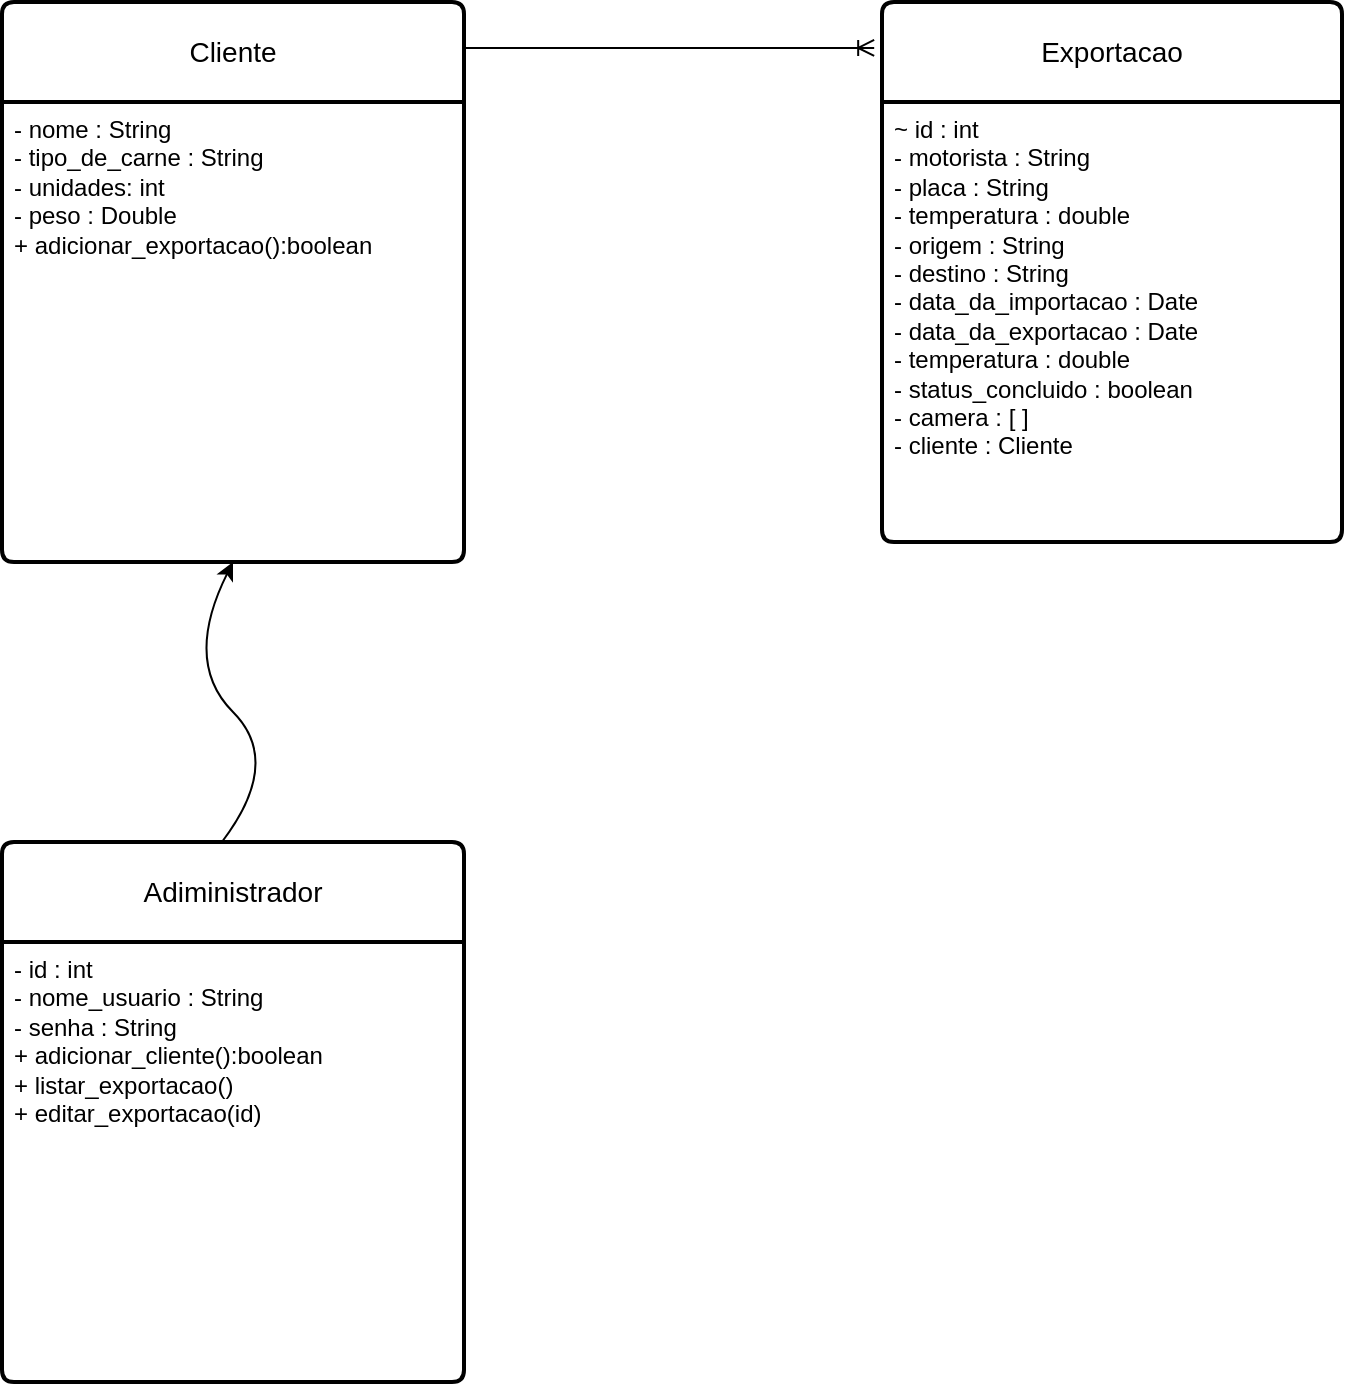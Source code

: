 <mxfile version="27.1.6">
  <diagram id="O7HJfOl3aAP-LGKxII7N" name="Página-1">
    <mxGraphModel dx="868" dy="471" grid="1" gridSize="10" guides="1" tooltips="1" connect="1" arrows="1" fold="1" page="1" pageScale="1" pageWidth="827" pageHeight="1169" math="0" shadow="0">
      <root>
        <mxCell id="0" />
        <mxCell id="1" parent="0" />
        <mxCell id="s-4y7A2X8yGY4CUi8by4-1" value="Cliente" style="swimlane;childLayout=stackLayout;horizontal=1;startSize=50;horizontalStack=0;rounded=1;fontSize=14;fontStyle=0;strokeWidth=2;resizeParent=0;resizeLast=1;shadow=0;dashed=0;align=center;arcSize=4;whiteSpace=wrap;html=1;" vertex="1" parent="1">
          <mxGeometry x="40" y="400" width="231" height="280" as="geometry" />
        </mxCell>
        <mxCell id="s-4y7A2X8yGY4CUi8by4-2" value="&lt;div&gt;- nome : String&lt;/div&gt;&lt;div&gt;- tipo_de_carne : String&lt;/div&gt;&lt;div&gt;- unidades: int&lt;/div&gt;&lt;div&gt;- peso : Double&lt;/div&gt;&lt;div&gt;+ adicionar_exportacao():boolean&lt;/div&gt;&lt;div&gt;&lt;br&gt;&lt;/div&gt;" style="align=left;strokeColor=none;fillColor=none;spacingLeft=4;spacingRight=4;fontSize=12;verticalAlign=top;resizable=0;rotatable=0;part=1;html=1;whiteSpace=wrap;" vertex="1" parent="s-4y7A2X8yGY4CUi8by4-1">
          <mxGeometry y="50" width="231" height="230" as="geometry" />
        </mxCell>
        <mxCell id="s-4y7A2X8yGY4CUi8by4-3" value="Adiministrador" style="swimlane;childLayout=stackLayout;horizontal=1;startSize=50;horizontalStack=0;rounded=1;fontSize=14;fontStyle=0;strokeWidth=2;resizeParent=0;resizeLast=1;shadow=0;dashed=0;align=center;arcSize=4;whiteSpace=wrap;html=1;" vertex="1" parent="1">
          <mxGeometry x="40" y="820" width="231" height="270" as="geometry" />
        </mxCell>
        <mxCell id="s-4y7A2X8yGY4CUi8by4-4" value="&lt;div&gt;- id : int&lt;/div&gt;&lt;div&gt;- nome_usuario : String&lt;/div&gt;&lt;div&gt;- senha : String&lt;/div&gt;&lt;div&gt;+ adicionar_cliente():boolean&lt;/div&gt;&lt;div&gt;+ listar_exportacao()&lt;/div&gt;&lt;div&gt;+ editar_exportacao(id)&lt;/div&gt;" style="align=left;strokeColor=none;fillColor=none;spacingLeft=4;spacingRight=4;fontSize=12;verticalAlign=top;resizable=0;rotatable=0;part=1;html=1;whiteSpace=wrap;" vertex="1" parent="s-4y7A2X8yGY4CUi8by4-3">
          <mxGeometry y="50" width="231" height="220" as="geometry" />
        </mxCell>
        <mxCell id="s-4y7A2X8yGY4CUi8by4-5" value="Exportacao" style="swimlane;childLayout=stackLayout;horizontal=1;startSize=50;horizontalStack=0;rounded=1;fontSize=14;fontStyle=0;strokeWidth=2;resizeParent=0;resizeLast=1;shadow=0;dashed=0;align=center;arcSize=4;whiteSpace=wrap;html=1;" vertex="1" parent="1">
          <mxGeometry x="480" y="400" width="230" height="270" as="geometry" />
        </mxCell>
        <mxCell id="s-4y7A2X8yGY4CUi8by4-6" value="&lt;div&gt;~ id : int&lt;/div&gt;&lt;div&gt;- motorista : String&lt;/div&gt;&lt;div&gt;- placa : String&lt;/div&gt;&lt;div&gt;- temperatura : double&lt;/div&gt;&lt;div&gt;- origem : String&lt;/div&gt;&lt;div&gt;- destino : String&lt;/div&gt;&lt;div&gt;- data_da_importacao : Date&lt;/div&gt;&lt;div&gt;- data_da_exportacao : Date&lt;/div&gt;&lt;div&gt;- temperatura : double&lt;/div&gt;&lt;div&gt;- status_concluido : boolean&lt;/div&gt;&lt;div&gt;- camera : [ ]&lt;/div&gt;&lt;div&gt;- cliente : Cliente&lt;/div&gt;&lt;div&gt;&lt;br&gt;&lt;/div&gt;&lt;div&gt;&lt;br&gt;&lt;/div&gt;" style="align=left;strokeColor=none;fillColor=none;spacingLeft=4;spacingRight=4;fontSize=12;verticalAlign=top;resizable=0;rotatable=0;part=1;html=1;whiteSpace=wrap;" vertex="1" parent="s-4y7A2X8yGY4CUi8by4-5">
          <mxGeometry y="50" width="230" height="220" as="geometry" />
        </mxCell>
        <mxCell id="s-4y7A2X8yGY4CUi8by4-7" value="" style="edgeStyle=entityRelationEdgeStyle;fontSize=12;html=1;endArrow=ERoneToMany;rounded=0;exitX=1;exitY=0.082;exitDx=0;exitDy=0;exitPerimeter=0;entryX=-0.017;entryY=0.085;entryDx=0;entryDy=0;entryPerimeter=0;" edge="1" parent="1" source="s-4y7A2X8yGY4CUi8by4-1" target="s-4y7A2X8yGY4CUi8by4-5">
          <mxGeometry width="100" height="100" relative="1" as="geometry">
            <mxPoint x="360" y="650" as="sourcePoint" />
            <mxPoint x="460" y="550" as="targetPoint" />
          </mxGeometry>
        </mxCell>
        <mxCell id="s-4y7A2X8yGY4CUi8by4-8" value="" style="curved=1;endArrow=classic;html=1;rounded=0;entryX=0.5;entryY=1;entryDx=0;entryDy=0;exitX=0.476;exitY=0;exitDx=0;exitDy=0;exitPerimeter=0;" edge="1" parent="1" source="s-4y7A2X8yGY4CUi8by4-3" target="s-4y7A2X8yGY4CUi8by4-1">
          <mxGeometry width="50" height="50" relative="1" as="geometry">
            <mxPoint x="130.5" y="780" as="sourcePoint" />
            <mxPoint x="180.5" y="730" as="targetPoint" />
            <Array as="points">
              <mxPoint x="180.5" y="780" />
              <mxPoint x="130.5" y="730" />
            </Array>
          </mxGeometry>
        </mxCell>
      </root>
    </mxGraphModel>
  </diagram>
</mxfile>
